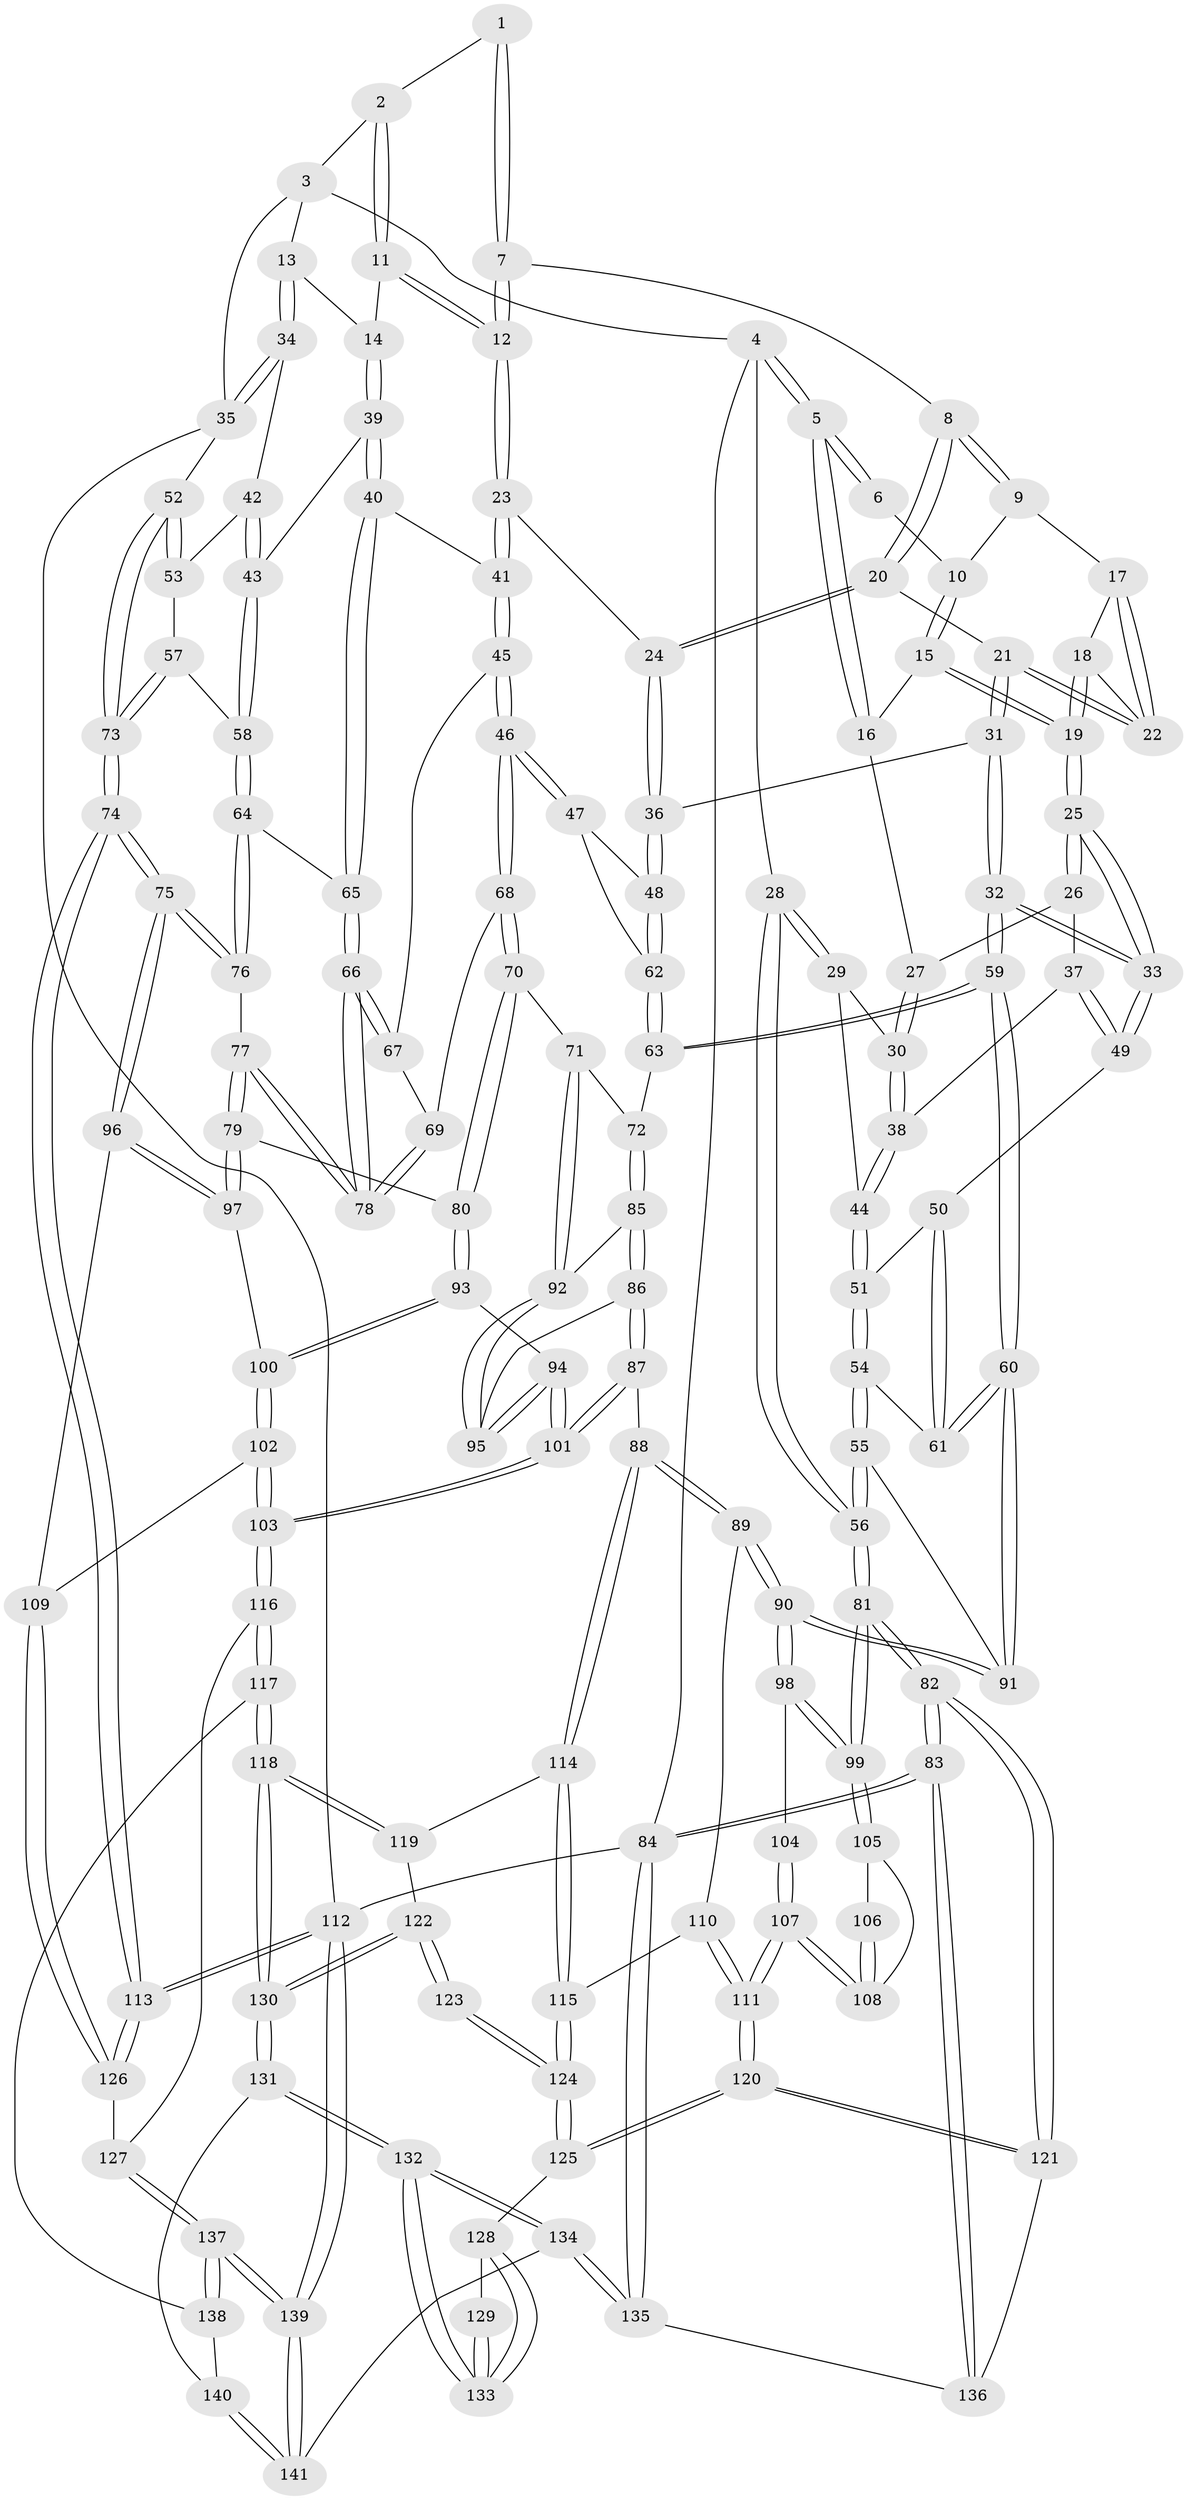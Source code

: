 // Generated by graph-tools (version 1.1) at 2025/11/02/27/25 16:11:54]
// undirected, 141 vertices, 349 edges
graph export_dot {
graph [start="1"]
  node [color=gray90,style=filled];
  1 [pos="+0.5509805304105111+0"];
  2 [pos="+0.7513097407841486+0"];
  3 [pos="+0.7951002709510973+0"];
  4 [pos="+0+0"];
  5 [pos="+0+0"];
  6 [pos="+0.32829376456334347+0"];
  7 [pos="+0.5176397766044458+0.06862744937805726"];
  8 [pos="+0.45100801734140866+0.062419969650020016"];
  9 [pos="+0.3914200206740616+0.0073028801403295564"];
  10 [pos="+0.32846716673341353+0"];
  11 [pos="+0.6850429480972081+0.08485957686177736"];
  12 [pos="+0.5937893134814635+0.13777210885124694"];
  13 [pos="+0.9305797770047444+0.11147366538249737"];
  14 [pos="+0.7535500544754613+0.13750078633266677"];
  15 [pos="+0.23815482141220048+0.07237698963560456"];
  16 [pos="+0.1703893995305883+0.07435465557791006"];
  17 [pos="+0.3651167554222158+0.07152610451719676"];
  18 [pos="+0.33713410915871317+0.09161829016689794"];
  19 [pos="+0.26715806857770685+0.12711760518188925"];
  20 [pos="+0.4295009869841636+0.11225373070907677"];
  21 [pos="+0.40022895486447246+0.16579553884469733"];
  22 [pos="+0.39475377724587124+0.15333785516124165"];
  23 [pos="+0.5761161843220891+0.17916287028143651"];
  24 [pos="+0.5749277790969245+0.18006917217664972"];
  25 [pos="+0.2827610280002484+0.21073459874729322"];
  26 [pos="+0.17299731352168382+0.19047911636533957"];
  27 [pos="+0.11921299095919685+0.13683056821817857"];
  28 [pos="+0+0.051679661356091935"];
  29 [pos="+0+0.15731517353373553"];
  30 [pos="+0.010592799716642811+0.1607580675568204"];
  31 [pos="+0.389527537500451+0.22766834490705856"];
  32 [pos="+0.3247243831836319+0.251215489799114"];
  33 [pos="+0.29215491174268665+0.224749996755609"];
  34 [pos="+0.96354988030482+0.13728032490919603"];
  35 [pos="+1+0.13737055255545125"];
  36 [pos="+0.4973575548005498+0.24305080699644424"];
  37 [pos="+0.11559412296766168+0.2523317368011956"];
  38 [pos="+0.11238627248089897+0.250494525940084"];
  39 [pos="+0.7668460413703709+0.22356353924312103"];
  40 [pos="+0.690775750876232+0.31164468279941143"];
  41 [pos="+0.6887038537018494+0.31182758491044815"];
  42 [pos="+0.922353447579894+0.22194550255430204"];
  43 [pos="+0.8627297713423681+0.2792276557564184"];
  44 [pos="+0.055979545052141554+0.2900797249293961"];
  45 [pos="+0.6793559729950621+0.32164080812631707"];
  46 [pos="+0.5610792915201401+0.3798623195682557"];
  47 [pos="+0.5242089600568434+0.31074738761553433"];
  48 [pos="+0.4977330714749117+0.24454736128154772"];
  49 [pos="+0.13694678494937976+0.2897894883914708"];
  50 [pos="+0.13681387378305812+0.2906731290863879"];
  51 [pos="+0.05399354307160954+0.3218024593180322"];
  52 [pos="+1+0.4571798056927993"];
  53 [pos="+0.9660843182884046+0.28701685688704126"];
  54 [pos="+0+0.4238225743794276"];
  55 [pos="+0+0.43333863710378623"];
  56 [pos="+0+0.48915027214647694"];
  57 [pos="+0.9000596695965687+0.38147713669438227"];
  58 [pos="+0.8587824527233693+0.3674842577193915"];
  59 [pos="+0.2990870727214478+0.43088956861665934"];
  60 [pos="+0.28771412547498154+0.4410290505611094"];
  61 [pos="+0.1564640715762779+0.3666673653846698"];
  62 [pos="+0.4232489286330986+0.39753266241531465"];
  63 [pos="+0.39370543430652916+0.4412015192513681"];
  64 [pos="+0.833891270071223+0.3834115324442552"];
  65 [pos="+0.7627866792184955+0.364063397813563"];
  66 [pos="+0.6930420733703159+0.4597906124391225"];
  67 [pos="+0.6780892964211412+0.3709330265663289"];
  68 [pos="+0.5516524942939245+0.42944045837363676"];
  69 [pos="+0.6274150475862651+0.44312199801303115"];
  70 [pos="+0.5338247621327036+0.45208444384168534"];
  71 [pos="+0.5151896658784518+0.45576496076785006"];
  72 [pos="+0.4408862587568632+0.45700611002211605"];
  73 [pos="+1+0.49399222057435416"];
  74 [pos="+1+0.723956995216594"];
  75 [pos="+1+0.7218442982816106"];
  76 [pos="+0.811286835032406+0.4683968931031937"];
  77 [pos="+0.72754890745574+0.5314789966063067"];
  78 [pos="+0.6915252936783719+0.4659146558966308"];
  79 [pos="+0.7213578921270234+0.5553791552760913"];
  80 [pos="+0.5624892540820012+0.5070656678408347"];
  81 [pos="+0+0.5412673811853885"];
  82 [pos="+0+0.7087921699504831"];
  83 [pos="+0+1"];
  84 [pos="+0+1"];
  85 [pos="+0.44339857072001115+0.5439743120753238"];
  86 [pos="+0.4158639225725946+0.6158299710672502"];
  87 [pos="+0.3698677916420145+0.6503186050724595"];
  88 [pos="+0.3518197518838712+0.6512958659846204"];
  89 [pos="+0.29205140368814236+0.591710835721118"];
  90 [pos="+0.2578548404509675+0.5400732294783277"];
  91 [pos="+0.2638558635351104+0.49918406417986244"];
  92 [pos="+0.48877941463167424+0.5678887797368386"];
  93 [pos="+0.5590097822945413+0.6015729826367978"];
  94 [pos="+0.5430055498269923+0.6148172790808261"];
  95 [pos="+0.49800029327938145+0.598245076303526"];
  96 [pos="+0.784311170837838+0.6313828231930083"];
  97 [pos="+0.7221416707151525+0.5662504115516263"];
  98 [pos="+0.23294504772782013+0.5535402501653615"];
  99 [pos="+0+0.543508967949444"];
  100 [pos="+0.6523139150854111+0.616324010750491"];
  101 [pos="+0.523436507184803+0.731292157592905"];
  102 [pos="+0.6312840547978861+0.7533944646874909"];
  103 [pos="+0.5542924924555426+0.7919150144979824"];
  104 [pos="+0.21583253531298385+0.5729919990324486"];
  105 [pos="+0+0.64026037246393"];
  106 [pos="+0.15297365052803963+0.6084455489763881"];
  107 [pos="+0.13387361912399076+0.7544722071998037"];
  108 [pos="+0.08631208737223145+0.702712627925782"];
  109 [pos="+0.7034290455886485+0.7568563814911389"];
  110 [pos="+0.23216905489146977+0.6905949415864534"];
  111 [pos="+0.13405122469424782+0.7549368699099467"];
  112 [pos="+1+1"];
  113 [pos="+1+1"];
  114 [pos="+0.341554681490355+0.7010400546085138"];
  115 [pos="+0.2516143281008523+0.7659860352618989"];
  116 [pos="+0.5513944841637333+0.8002202294689402"];
  117 [pos="+0.5455232516545389+0.8132745038799036"];
  118 [pos="+0.4372774568729237+0.8629434134558446"];
  119 [pos="+0.3425936087007619+0.7042589231018122"];
  120 [pos="+0.14318458348646707+0.807384708361185"];
  121 [pos="+0.14153787090362446+0.8092710484203409"];
  122 [pos="+0.3132826983791499+0.8298629232888457"];
  123 [pos="+0.31267336292911496+0.8299117193312032"];
  124 [pos="+0.24902599632807246+0.7688642582441898"];
  125 [pos="+0.14856577176257468+0.8077450743085957"];
  126 [pos="+0.8022782376833526+0.8464078699071427"];
  127 [pos="+0.734438253725726+0.8705064893605163"];
  128 [pos="+0.2130728592802306+0.8478079152431841"];
  129 [pos="+0.3086177381871297+0.8331363341182145"];
  130 [pos="+0.42665805815985564+0.874751852190708"];
  131 [pos="+0.3483750811664093+1"];
  132 [pos="+0.33765320082100403+1"];
  133 [pos="+0.2683603436341795+0.9099906556706572"];
  134 [pos="+0.3233110724560314+1"];
  135 [pos="+0.18229571875226697+1"];
  136 [pos="+0.14146828290342128+0.8094168653398331"];
  137 [pos="+0.6423641368906206+0.9272348484182079"];
  138 [pos="+0.5684860685532331+0.8551535054710147"];
  139 [pos="+0.7352371315724239+1"];
  140 [pos="+0.5487335626606447+0.946423271774598"];
  141 [pos="+0.639107485051895+1"];
  1 -- 2;
  1 -- 7;
  1 -- 7;
  2 -- 3;
  2 -- 11;
  2 -- 11;
  3 -- 4;
  3 -- 13;
  3 -- 35;
  4 -- 5;
  4 -- 5;
  4 -- 28;
  4 -- 84;
  5 -- 6;
  5 -- 6;
  5 -- 16;
  5 -- 16;
  6 -- 10;
  7 -- 8;
  7 -- 12;
  7 -- 12;
  8 -- 9;
  8 -- 9;
  8 -- 20;
  8 -- 20;
  9 -- 10;
  9 -- 17;
  10 -- 15;
  10 -- 15;
  11 -- 12;
  11 -- 12;
  11 -- 14;
  12 -- 23;
  12 -- 23;
  13 -- 14;
  13 -- 34;
  13 -- 34;
  14 -- 39;
  14 -- 39;
  15 -- 16;
  15 -- 19;
  15 -- 19;
  16 -- 27;
  17 -- 18;
  17 -- 22;
  17 -- 22;
  18 -- 19;
  18 -- 19;
  18 -- 22;
  19 -- 25;
  19 -- 25;
  20 -- 21;
  20 -- 24;
  20 -- 24;
  21 -- 22;
  21 -- 22;
  21 -- 31;
  21 -- 31;
  23 -- 24;
  23 -- 41;
  23 -- 41;
  24 -- 36;
  24 -- 36;
  25 -- 26;
  25 -- 26;
  25 -- 33;
  25 -- 33;
  26 -- 27;
  26 -- 37;
  27 -- 30;
  27 -- 30;
  28 -- 29;
  28 -- 29;
  28 -- 56;
  28 -- 56;
  29 -- 30;
  29 -- 44;
  30 -- 38;
  30 -- 38;
  31 -- 32;
  31 -- 32;
  31 -- 36;
  32 -- 33;
  32 -- 33;
  32 -- 59;
  32 -- 59;
  33 -- 49;
  33 -- 49;
  34 -- 35;
  34 -- 35;
  34 -- 42;
  35 -- 52;
  35 -- 112;
  36 -- 48;
  36 -- 48;
  37 -- 38;
  37 -- 49;
  37 -- 49;
  38 -- 44;
  38 -- 44;
  39 -- 40;
  39 -- 40;
  39 -- 43;
  40 -- 41;
  40 -- 65;
  40 -- 65;
  41 -- 45;
  41 -- 45;
  42 -- 43;
  42 -- 43;
  42 -- 53;
  43 -- 58;
  43 -- 58;
  44 -- 51;
  44 -- 51;
  45 -- 46;
  45 -- 46;
  45 -- 67;
  46 -- 47;
  46 -- 47;
  46 -- 68;
  46 -- 68;
  47 -- 48;
  47 -- 62;
  48 -- 62;
  48 -- 62;
  49 -- 50;
  50 -- 51;
  50 -- 61;
  50 -- 61;
  51 -- 54;
  51 -- 54;
  52 -- 53;
  52 -- 53;
  52 -- 73;
  52 -- 73;
  53 -- 57;
  54 -- 55;
  54 -- 55;
  54 -- 61;
  55 -- 56;
  55 -- 56;
  55 -- 91;
  56 -- 81;
  56 -- 81;
  57 -- 58;
  57 -- 73;
  57 -- 73;
  58 -- 64;
  58 -- 64;
  59 -- 60;
  59 -- 60;
  59 -- 63;
  59 -- 63;
  60 -- 61;
  60 -- 61;
  60 -- 91;
  60 -- 91;
  62 -- 63;
  62 -- 63;
  63 -- 72;
  64 -- 65;
  64 -- 76;
  64 -- 76;
  65 -- 66;
  65 -- 66;
  66 -- 67;
  66 -- 67;
  66 -- 78;
  66 -- 78;
  67 -- 69;
  68 -- 69;
  68 -- 70;
  68 -- 70;
  69 -- 78;
  69 -- 78;
  70 -- 71;
  70 -- 80;
  70 -- 80;
  71 -- 72;
  71 -- 92;
  71 -- 92;
  72 -- 85;
  72 -- 85;
  73 -- 74;
  73 -- 74;
  74 -- 75;
  74 -- 75;
  74 -- 113;
  74 -- 113;
  75 -- 76;
  75 -- 76;
  75 -- 96;
  75 -- 96;
  76 -- 77;
  77 -- 78;
  77 -- 78;
  77 -- 79;
  77 -- 79;
  79 -- 80;
  79 -- 97;
  79 -- 97;
  80 -- 93;
  80 -- 93;
  81 -- 82;
  81 -- 82;
  81 -- 99;
  81 -- 99;
  82 -- 83;
  82 -- 83;
  82 -- 121;
  82 -- 121;
  83 -- 84;
  83 -- 84;
  83 -- 136;
  83 -- 136;
  84 -- 112;
  84 -- 135;
  84 -- 135;
  85 -- 86;
  85 -- 86;
  85 -- 92;
  86 -- 87;
  86 -- 87;
  86 -- 95;
  87 -- 88;
  87 -- 101;
  87 -- 101;
  88 -- 89;
  88 -- 89;
  88 -- 114;
  88 -- 114;
  89 -- 90;
  89 -- 90;
  89 -- 110;
  90 -- 91;
  90 -- 91;
  90 -- 98;
  90 -- 98;
  92 -- 95;
  92 -- 95;
  93 -- 94;
  93 -- 100;
  93 -- 100;
  94 -- 95;
  94 -- 95;
  94 -- 101;
  94 -- 101;
  96 -- 97;
  96 -- 97;
  96 -- 109;
  97 -- 100;
  98 -- 99;
  98 -- 99;
  98 -- 104;
  99 -- 105;
  99 -- 105;
  100 -- 102;
  100 -- 102;
  101 -- 103;
  101 -- 103;
  102 -- 103;
  102 -- 103;
  102 -- 109;
  103 -- 116;
  103 -- 116;
  104 -- 107;
  104 -- 107;
  105 -- 106;
  105 -- 108;
  106 -- 108;
  106 -- 108;
  107 -- 108;
  107 -- 108;
  107 -- 111;
  107 -- 111;
  109 -- 126;
  109 -- 126;
  110 -- 111;
  110 -- 111;
  110 -- 115;
  111 -- 120;
  111 -- 120;
  112 -- 113;
  112 -- 113;
  112 -- 139;
  112 -- 139;
  113 -- 126;
  113 -- 126;
  114 -- 115;
  114 -- 115;
  114 -- 119;
  115 -- 124;
  115 -- 124;
  116 -- 117;
  116 -- 117;
  116 -- 127;
  117 -- 118;
  117 -- 118;
  117 -- 138;
  118 -- 119;
  118 -- 119;
  118 -- 130;
  118 -- 130;
  119 -- 122;
  120 -- 121;
  120 -- 121;
  120 -- 125;
  120 -- 125;
  121 -- 136;
  122 -- 123;
  122 -- 123;
  122 -- 130;
  122 -- 130;
  123 -- 124;
  123 -- 124;
  124 -- 125;
  124 -- 125;
  125 -- 128;
  126 -- 127;
  127 -- 137;
  127 -- 137;
  128 -- 129;
  128 -- 133;
  128 -- 133;
  129 -- 133;
  129 -- 133;
  130 -- 131;
  130 -- 131;
  131 -- 132;
  131 -- 132;
  131 -- 140;
  132 -- 133;
  132 -- 133;
  132 -- 134;
  132 -- 134;
  134 -- 135;
  134 -- 135;
  134 -- 141;
  135 -- 136;
  137 -- 138;
  137 -- 138;
  137 -- 139;
  137 -- 139;
  138 -- 140;
  139 -- 141;
  139 -- 141;
  140 -- 141;
  140 -- 141;
}
